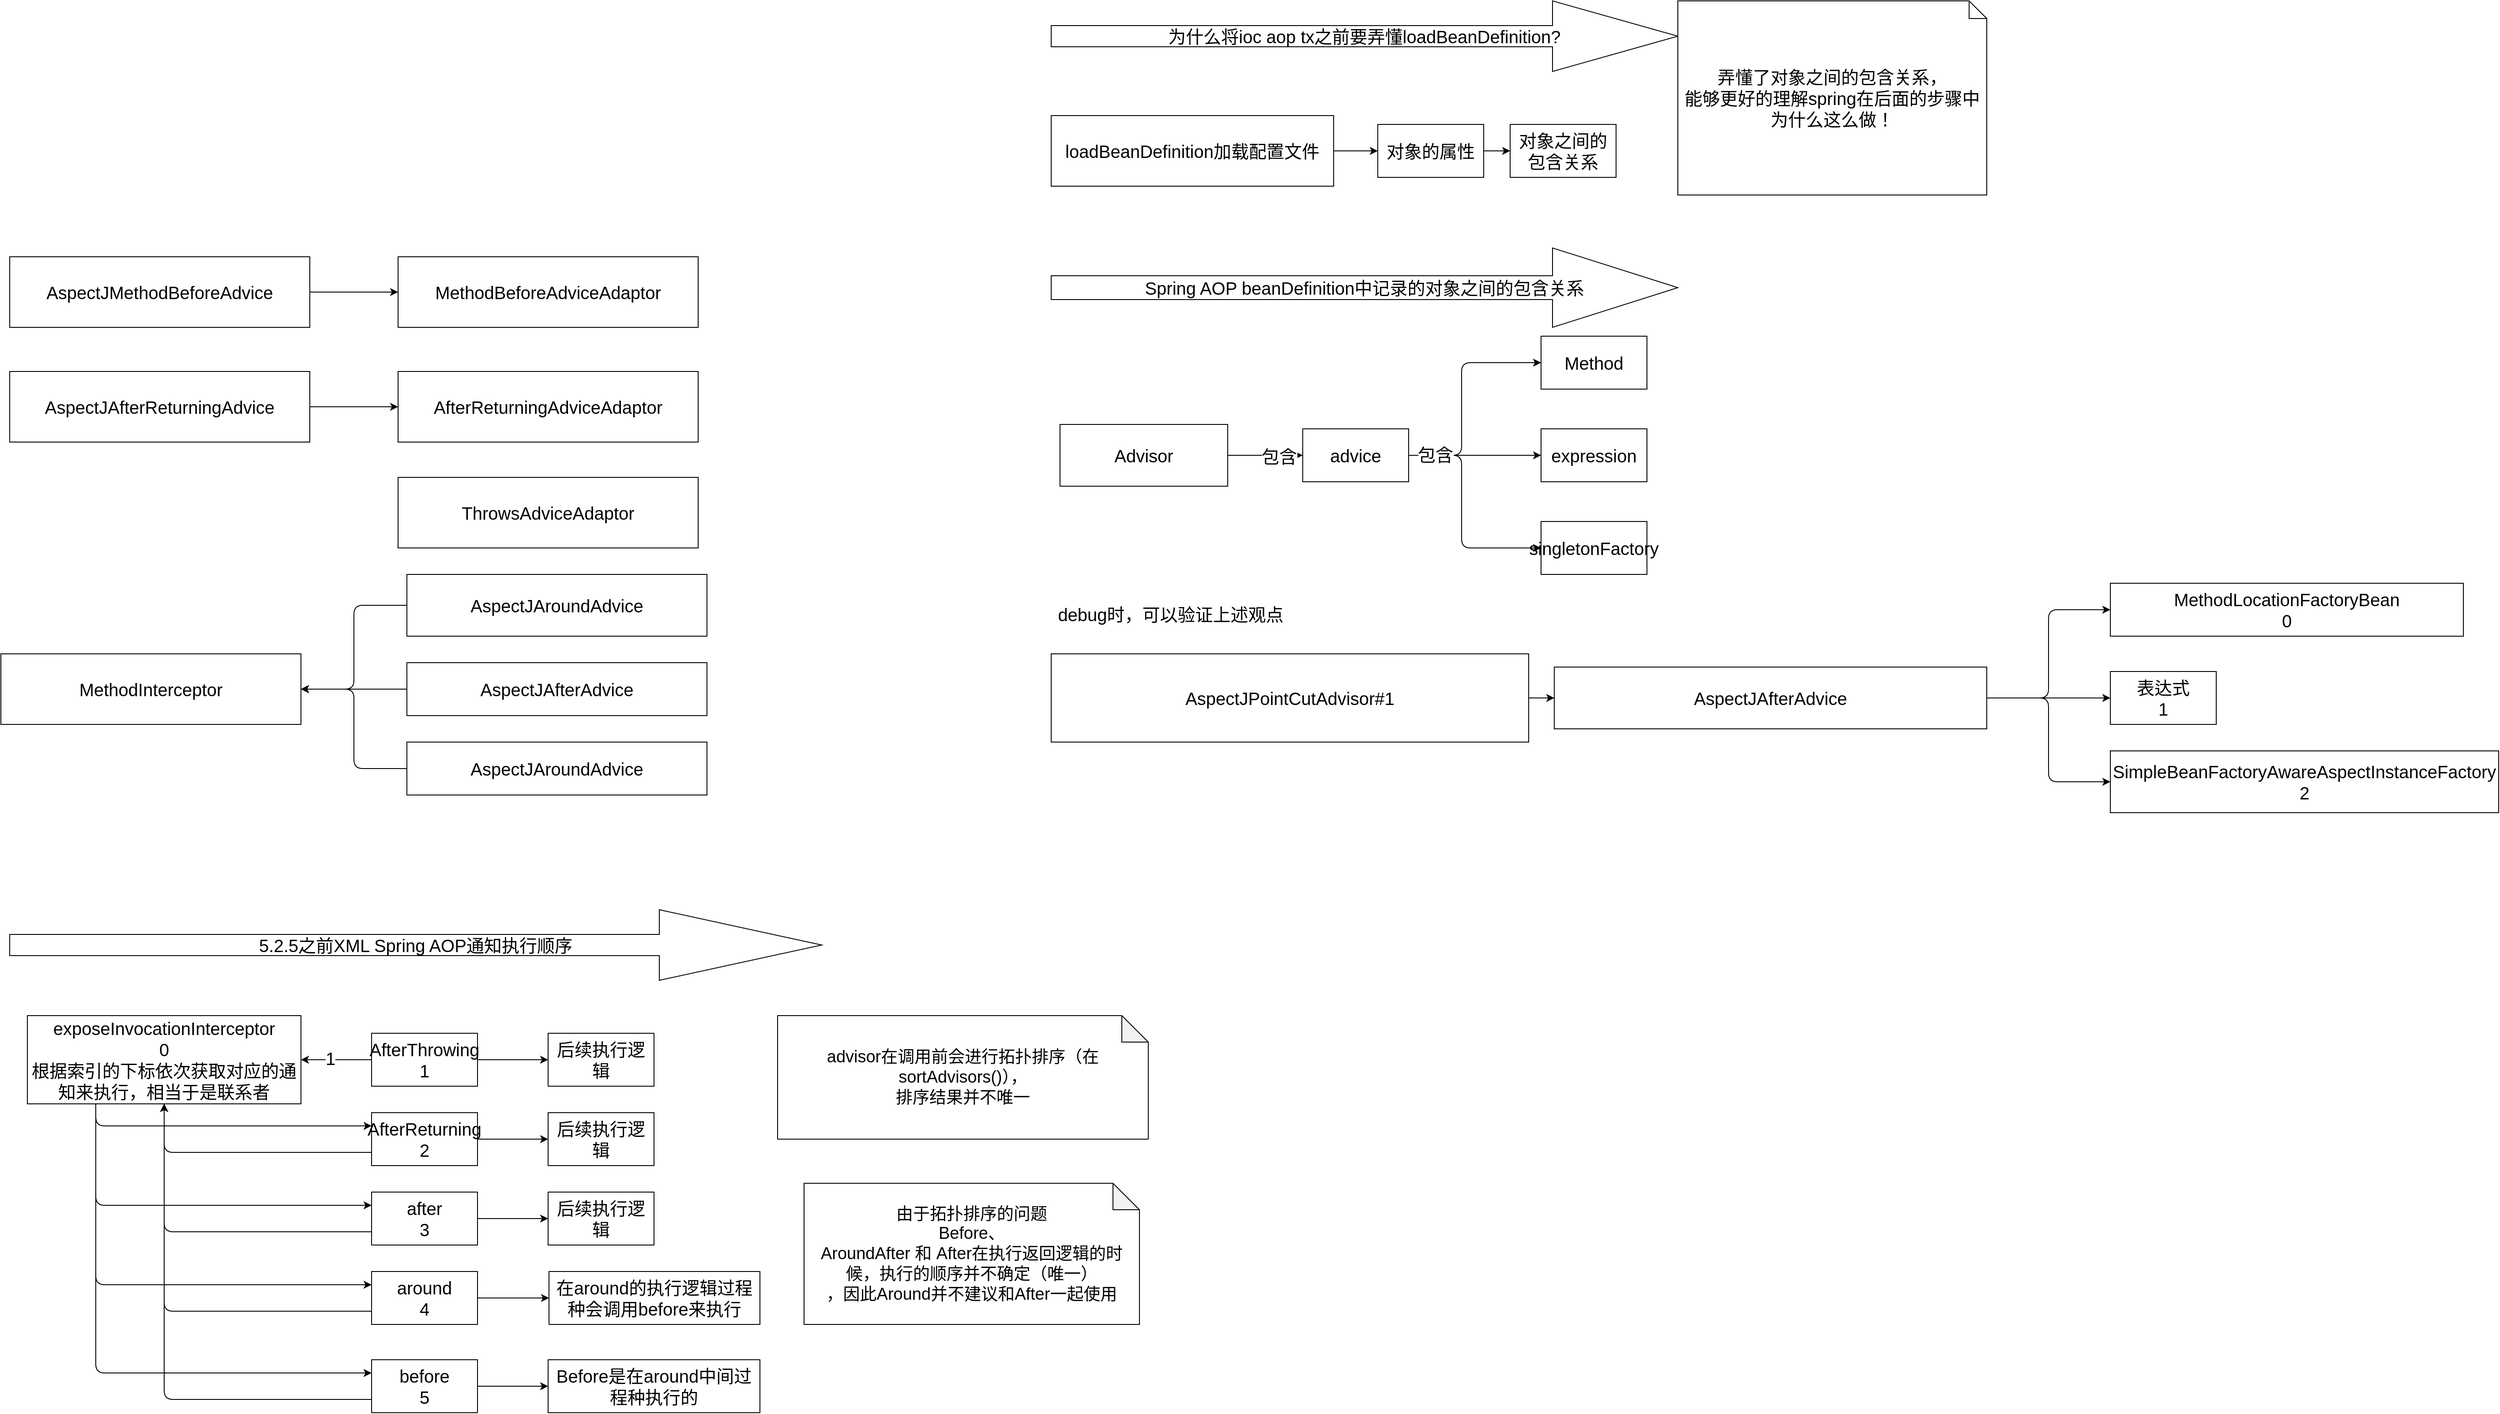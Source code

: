 <mxfile>
    <diagram id="cVBjXVy2VlV7Nv37EaGf" name="Page-1">
        <mxGraphModel dx="1587" dy="917" grid="1" gridSize="10" guides="1" tooltips="1" connect="1" arrows="1" fold="1" page="1" pageScale="1" pageWidth="10000000" pageHeight="10000000" math="0" shadow="0">
            <root>
                <mxCell id="0"/>
                <mxCell id="1" parent="0"/>
                <mxCell id="2" value="MethodBeforeAdviceAdaptor" style="whiteSpace=wrap;html=1;fontSize=20;" parent="1" vertex="1">
                    <mxGeometry x="540" y="330" width="340" height="80" as="geometry"/>
                </mxCell>
                <mxCell id="3" value="AfterReturningAdviceAdaptor" style="whiteSpace=wrap;html=1;fontSize=20;" parent="1" vertex="1">
                    <mxGeometry x="540" y="460" width="340" height="80" as="geometry"/>
                </mxCell>
                <mxCell id="4" value="ThrowsAdviceAdaptor" style="whiteSpace=wrap;html=1;fontSize=20;" parent="1" vertex="1">
                    <mxGeometry x="540" y="580" width="340" height="80" as="geometry"/>
                </mxCell>
                <mxCell id="7" value="MethodInterceptor" style="whiteSpace=wrap;html=1;fontSize=20;" parent="1" vertex="1">
                    <mxGeometry x="90" y="780" width="340" height="80" as="geometry"/>
                </mxCell>
                <mxCell id="21" style="edgeStyle=elbowEdgeStyle;html=1;exitX=0;exitY=0.5;exitDx=0;exitDy=0;entryX=1;entryY=0.5;entryDx=0;entryDy=0;fontSize=20;" parent="1" source="8" target="7" edge="1">
                    <mxGeometry relative="1" as="geometry"/>
                </mxCell>
                <mxCell id="8" value="AspectJAroundAdvice" style="whiteSpace=wrap;html=1;fontSize=20;" parent="1" vertex="1">
                    <mxGeometry x="550" y="690" width="340" height="70" as="geometry"/>
                </mxCell>
                <mxCell id="20" style="edgeStyle=elbowEdgeStyle;html=1;exitX=0;exitY=0.5;exitDx=0;exitDy=0;fontSize=20;" parent="1" source="9" target="7" edge="1">
                    <mxGeometry relative="1" as="geometry"/>
                </mxCell>
                <mxCell id="9" value="AspectJAfterAdvice" style="whiteSpace=wrap;html=1;fontSize=20;" parent="1" vertex="1">
                    <mxGeometry x="550" y="790" width="340" height="60" as="geometry"/>
                </mxCell>
                <mxCell id="22" style="edgeStyle=elbowEdgeStyle;html=1;exitX=0;exitY=0.5;exitDx=0;exitDy=0;fontSize=20;" parent="1" source="10" target="7" edge="1">
                    <mxGeometry relative="1" as="geometry"/>
                </mxCell>
                <mxCell id="10" value="AspectJAroundAdvice" style="whiteSpace=wrap;html=1;fontSize=20;" parent="1" vertex="1">
                    <mxGeometry x="550" y="880" width="340" height="60" as="geometry"/>
                </mxCell>
                <mxCell id="14" value="" style="edgeStyle=none;html=1;fontSize=20;" parent="1" source="12" target="2" edge="1">
                    <mxGeometry relative="1" as="geometry"/>
                </mxCell>
                <mxCell id="12" value="AspectJMethodBeforeAdvice" style="whiteSpace=wrap;html=1;fontSize=20;" parent="1" vertex="1">
                    <mxGeometry x="100" y="330" width="340" height="80" as="geometry"/>
                </mxCell>
                <mxCell id="15" value="" style="edgeStyle=none;html=1;fontSize=20;" parent="1" source="13" target="3" edge="1">
                    <mxGeometry relative="1" as="geometry"/>
                </mxCell>
                <mxCell id="13" value="AspectJAfterReturningAdvice" style="whiteSpace=wrap;html=1;fontSize=20;" parent="1" vertex="1">
                    <mxGeometry x="100" y="460" width="340" height="80" as="geometry"/>
                </mxCell>
                <mxCell id="45" style="edgeStyle=orthogonalEdgeStyle;html=1;exitX=0.25;exitY=1;exitDx=0;exitDy=0;entryX=0;entryY=0.25;entryDx=0;entryDy=0;fontSize=20;" parent="1" source="23" target="40" edge="1">
                    <mxGeometry relative="1" as="geometry"/>
                </mxCell>
                <mxCell id="49" style="edgeStyle=orthogonalEdgeStyle;html=1;exitX=0.25;exitY=1;exitDx=0;exitDy=0;entryX=0;entryY=0.25;entryDx=0;entryDy=0;fontSize=20;" parent="1" source="23" target="46" edge="1">
                    <mxGeometry relative="1" as="geometry"/>
                </mxCell>
                <mxCell id="53" style="edgeStyle=orthogonalEdgeStyle;html=1;exitX=0.25;exitY=1;exitDx=0;exitDy=0;entryX=0;entryY=0.25;entryDx=0;entryDy=0;fontSize=20;" parent="1" source="23" target="50" edge="1">
                    <mxGeometry relative="1" as="geometry"/>
                </mxCell>
                <mxCell id="55" style="edgeStyle=orthogonalEdgeStyle;html=1;exitX=0.25;exitY=1;exitDx=0;exitDy=0;entryX=0;entryY=0.25;entryDx=0;entryDy=0;fontSize=20;" parent="1" source="23" target="24" edge="1">
                    <mxGeometry relative="1" as="geometry"/>
                </mxCell>
                <mxCell id="23" value="exposeInvocationInterceptor&lt;br&gt;0&lt;br&gt;根据索引的下标依次获取对应的通知来执行，相当于是联系者" style="whiteSpace=wrap;html=1;fontSize=20;" parent="1" vertex="1">
                    <mxGeometry x="120" y="1190" width="310" height="100" as="geometry"/>
                </mxCell>
                <mxCell id="37" value="" style="edgeStyle=orthogonalEdgeStyle;html=1;fontSize=20;" parent="1" source="24" target="36" edge="1">
                    <mxGeometry relative="1" as="geometry"/>
                </mxCell>
                <mxCell id="56" style="edgeStyle=orthogonalEdgeStyle;html=1;exitX=0;exitY=0.75;exitDx=0;exitDy=0;entryX=0.5;entryY=1;entryDx=0;entryDy=0;fontSize=20;" parent="1" source="24" target="23" edge="1">
                    <mxGeometry relative="1" as="geometry"/>
                </mxCell>
                <mxCell id="24" value="AfterReturning&lt;br&gt;2" style="whiteSpace=wrap;html=1;fontSize=20;" parent="1" vertex="1">
                    <mxGeometry x="510" y="1300" width="120" height="60" as="geometry"/>
                </mxCell>
                <mxCell id="35" value="" style="edgeStyle=orthogonalEdgeStyle;html=1;fontSize=20;" parent="1" source="26" target="34" edge="1">
                    <mxGeometry relative="1" as="geometry"/>
                </mxCell>
                <mxCell id="57" value="" style="edgeStyle=orthogonalEdgeStyle;html=1;fontSize=20;" parent="1" source="26" target="23" edge="1">
                    <mxGeometry relative="1" as="geometry"/>
                </mxCell>
                <mxCell id="58" value="1" style="edgeLabel;html=1;align=center;verticalAlign=middle;resizable=0;points=[];fontSize=20;" parent="57" vertex="1" connectable="0">
                    <mxGeometry x="0.187" y="-2" relative="1" as="geometry">
                        <mxPoint as="offset"/>
                    </mxGeometry>
                </mxCell>
                <mxCell id="26" value="AfterThrowing&lt;br&gt;1" style="whiteSpace=wrap;html=1;fontSize=20;" parent="1" vertex="1">
                    <mxGeometry x="510" y="1210" width="120" height="60" as="geometry"/>
                </mxCell>
                <mxCell id="27" value="5.2.5之前XML Spring AOP通知执行顺序" style="shape=singleArrow;whiteSpace=wrap;html=1;fontSize=20;" parent="1" vertex="1">
                    <mxGeometry x="100" y="1070" width="920" height="80" as="geometry"/>
                </mxCell>
                <mxCell id="34" value="后续执行逻辑" style="whiteSpace=wrap;html=1;fontSize=20;" parent="1" vertex="1">
                    <mxGeometry x="710" y="1210" width="120" height="60" as="geometry"/>
                </mxCell>
                <mxCell id="36" value="&lt;span&gt;后续执行逻辑&lt;/span&gt;" style="whiteSpace=wrap;html=1;fontSize=20;" parent="1" vertex="1">
                    <mxGeometry x="710" y="1300" width="120" height="60" as="geometry"/>
                </mxCell>
                <mxCell id="42" style="edgeStyle=orthogonalEdgeStyle;html=1;exitX=0;exitY=0.75;exitDx=0;exitDy=0;entryX=0.5;entryY=1;entryDx=0;entryDy=0;fontSize=20;" parent="1" source="40" target="23" edge="1">
                    <mxGeometry relative="1" as="geometry"/>
                </mxCell>
                <mxCell id="62" value="" style="edgeStyle=orthogonalEdgeStyle;html=1;fontSize=20;" parent="1" source="40" target="59" edge="1">
                    <mxGeometry relative="1" as="geometry"/>
                </mxCell>
                <mxCell id="40" value="after&lt;br&gt;3" style="whiteSpace=wrap;html=1;fontSize=20;" parent="1" vertex="1">
                    <mxGeometry x="510" y="1390" width="120" height="60" as="geometry"/>
                </mxCell>
                <mxCell id="48" style="edgeStyle=orthogonalEdgeStyle;html=1;exitX=0;exitY=0.75;exitDx=0;exitDy=0;entryX=0.5;entryY=1;entryDx=0;entryDy=0;fontSize=20;" parent="1" source="46" target="23" edge="1">
                    <mxGeometry relative="1" as="geometry"/>
                </mxCell>
                <mxCell id="63" value="" style="edgeStyle=orthogonalEdgeStyle;html=1;fontSize=20;" parent="1" source="46" target="60" edge="1">
                    <mxGeometry relative="1" as="geometry"/>
                </mxCell>
                <mxCell id="46" value="around&lt;br&gt;4" style="whiteSpace=wrap;html=1;fontSize=20;" parent="1" vertex="1">
                    <mxGeometry x="510" y="1480" width="120" height="60" as="geometry"/>
                </mxCell>
                <mxCell id="54" style="edgeStyle=orthogonalEdgeStyle;html=1;exitX=0;exitY=0.75;exitDx=0;exitDy=0;fontSize=20;" parent="1" source="50" target="23" edge="1">
                    <mxGeometry relative="1" as="geometry"/>
                </mxCell>
                <mxCell id="64" value="" style="edgeStyle=orthogonalEdgeStyle;html=1;fontSize=20;" parent="1" source="50" target="61" edge="1">
                    <mxGeometry relative="1" as="geometry"/>
                </mxCell>
                <mxCell id="50" value="before&lt;br&gt;5" style="whiteSpace=wrap;html=1;fontSize=20;" parent="1" vertex="1">
                    <mxGeometry x="510" y="1580" width="120" height="60" as="geometry"/>
                </mxCell>
                <mxCell id="59" value="&lt;span&gt;后续执行逻辑&lt;/span&gt;" style="whiteSpace=wrap;html=1;fontSize=20;" parent="1" vertex="1">
                    <mxGeometry x="710" y="1390" width="120" height="60" as="geometry"/>
                </mxCell>
                <mxCell id="60" value="在around的执行逻辑过程种会调用before来执行" style="whiteSpace=wrap;html=1;fontSize=20;" parent="1" vertex="1">
                    <mxGeometry x="711" y="1480" width="239" height="60" as="geometry"/>
                </mxCell>
                <mxCell id="61" value="&lt;span&gt;Before是在around中间过程种执行的&lt;/span&gt;" style="whiteSpace=wrap;html=1;fontSize=20;" parent="1" vertex="1">
                    <mxGeometry x="710" y="1580" width="240" height="60" as="geometry"/>
                </mxCell>
                <mxCell id="67" value="" style="edgeStyle=orthogonalEdgeStyle;html=1;fontSize=20;" parent="1" source="65" target="66" edge="1">
                    <mxGeometry relative="1" as="geometry"/>
                </mxCell>
                <mxCell id="75" value="包含" style="edgeLabel;html=1;align=center;verticalAlign=middle;resizable=0;points=[];fontSize=20;" parent="67" vertex="1" connectable="0">
                    <mxGeometry x="0.357" y="-1" relative="1" as="geometry">
                        <mxPoint as="offset"/>
                    </mxGeometry>
                </mxCell>
                <mxCell id="65" value="Advisor" style="whiteSpace=wrap;html=1;fontSize=20;" parent="1" vertex="1">
                    <mxGeometry x="1290" y="520" width="190" height="70" as="geometry"/>
                </mxCell>
                <mxCell id="69" value="" style="edgeStyle=elbowEdgeStyle;html=1;fontSize=20;" parent="1" target="68" edge="1">
                    <mxGeometry relative="1" as="geometry">
                        <mxPoint x="1655" y="555" as="sourcePoint"/>
                    </mxGeometry>
                </mxCell>
                <mxCell id="71" value="" style="edgeStyle=elbowEdgeStyle;html=1;fontSize=20;" parent="1" target="70" edge="1">
                    <mxGeometry relative="1" as="geometry">
                        <mxPoint x="1655" y="555" as="sourcePoint"/>
                    </mxGeometry>
                </mxCell>
                <mxCell id="73" style="edgeStyle=elbowEdgeStyle;html=1;exitX=1;exitY=0.5;exitDx=0;exitDy=0;fontSize=20;" parent="1" target="72" edge="1">
                    <mxGeometry relative="1" as="geometry">
                        <mxPoint x="1655" y="555" as="sourcePoint"/>
                    </mxGeometry>
                </mxCell>
                <mxCell id="76" value="包含" style="edgeLabel;html=1;align=center;verticalAlign=middle;resizable=0;points=[];fontSize=20;" parent="73" vertex="1" connectable="0">
                    <mxGeometry x="-0.579" y="1" relative="1" as="geometry">
                        <mxPoint as="offset"/>
                    </mxGeometry>
                </mxCell>
                <mxCell id="66" value="advice" style="whiteSpace=wrap;html=1;fontSize=20;" parent="1" vertex="1">
                    <mxGeometry x="1565" y="525" width="120" height="60" as="geometry"/>
                </mxCell>
                <mxCell id="68" value="Method" style="whiteSpace=wrap;html=1;fontSize=20;" parent="1" vertex="1">
                    <mxGeometry x="1835" y="420" width="120" height="60" as="geometry"/>
                </mxCell>
                <mxCell id="70" value="expression" style="whiteSpace=wrap;html=1;fontSize=20;" parent="1" vertex="1">
                    <mxGeometry x="1835" y="525" width="120" height="60" as="geometry"/>
                </mxCell>
                <mxCell id="72" value="singletonFactory" style="whiteSpace=wrap;html=1;fontSize=20;" parent="1" vertex="1">
                    <mxGeometry x="1835" y="630" width="120" height="60" as="geometry"/>
                </mxCell>
                <mxCell id="74" value="Spring AOP beanDefinition中记录的对象之间的包含关系" style="shape=singleArrow;whiteSpace=wrap;html=1;fontSize=20;" parent="1" vertex="1">
                    <mxGeometry x="1280" y="320" width="710" height="90" as="geometry"/>
                </mxCell>
                <mxCell id="79" value="" style="edgeStyle=elbowEdgeStyle;html=1;fontSize=20;" parent="1" source="77" target="78" edge="1">
                    <mxGeometry relative="1" as="geometry"/>
                </mxCell>
                <mxCell id="77" value="loadBeanDefinition加载配置文件" style="whiteSpace=wrap;html=1;fontSize=20;" parent="1" vertex="1">
                    <mxGeometry x="1280" y="170" width="320" height="80" as="geometry"/>
                </mxCell>
                <mxCell id="81" value="" style="edgeStyle=elbowEdgeStyle;html=1;fontSize=20;" parent="1" source="78" target="80" edge="1">
                    <mxGeometry relative="1" as="geometry"/>
                </mxCell>
                <mxCell id="78" value="对象的属性" style="whiteSpace=wrap;html=1;fontSize=20;" parent="1" vertex="1">
                    <mxGeometry x="1650" y="180" width="120" height="60" as="geometry"/>
                </mxCell>
                <mxCell id="80" value="对象之间的包含关系" style="whiteSpace=wrap;html=1;fontSize=20;" parent="1" vertex="1">
                    <mxGeometry x="1800" y="180" width="120" height="60" as="geometry"/>
                </mxCell>
                <mxCell id="82" value="为什么将ioc aop tx之前要弄懂loadBeanDefinition?" style="shape=singleArrow;whiteSpace=wrap;html=1;fontSize=20;" parent="1" vertex="1">
                    <mxGeometry x="1280" y="40" width="710" height="80" as="geometry"/>
                </mxCell>
                <mxCell id="83" value="弄懂了对象之间的包含关系，&lt;br&gt;能够更好的理解spring在后面的步骤中为什么这么做！" style="shape=note;size=20;whiteSpace=wrap;html=1;fontSize=20;" parent="1" vertex="1">
                    <mxGeometry x="1990" y="40" width="350" height="220" as="geometry"/>
                </mxCell>
                <mxCell id="86" value="" style="edgeStyle=elbowEdgeStyle;html=1;fontSize=20;" parent="1" source="84" target="85" edge="1">
                    <mxGeometry relative="1" as="geometry"/>
                </mxCell>
                <mxCell id="84" value="AspectJPointCutAdvisor#1" style="whiteSpace=wrap;html=1;fontSize=20;" parent="1" vertex="1">
                    <mxGeometry x="1280" y="780" width="541" height="100" as="geometry"/>
                </mxCell>
                <mxCell id="88" value="" style="edgeStyle=elbowEdgeStyle;html=1;fontSize=20;" parent="1" source="85" target="87" edge="1">
                    <mxGeometry relative="1" as="geometry"/>
                </mxCell>
                <mxCell id="91" style="edgeStyle=elbowEdgeStyle;html=1;exitX=1;exitY=0.5;exitDx=0;exitDy=0;entryX=0;entryY=0.5;entryDx=0;entryDy=0;fontSize=20;" parent="1" source="85" target="89" edge="1">
                    <mxGeometry relative="1" as="geometry"/>
                </mxCell>
                <mxCell id="92" style="edgeStyle=elbowEdgeStyle;html=1;exitX=1;exitY=0.5;exitDx=0;exitDy=0;fontSize=20;" parent="1" source="85" target="90" edge="1">
                    <mxGeometry relative="1" as="geometry"/>
                </mxCell>
                <mxCell id="85" value="AspectJAfterAdvice" style="whiteSpace=wrap;html=1;fontSize=20;" parent="1" vertex="1">
                    <mxGeometry x="1850" y="795" width="490" height="70" as="geometry"/>
                </mxCell>
                <mxCell id="87" value="MethodLocationFactoryBean&lt;br&gt;0" style="whiteSpace=wrap;html=1;fontSize=20;" parent="1" vertex="1">
                    <mxGeometry x="2480" y="700" width="400" height="60" as="geometry"/>
                </mxCell>
                <mxCell id="89" value="表达式&lt;br&gt;1" style="whiteSpace=wrap;html=1;fontSize=20;" parent="1" vertex="1">
                    <mxGeometry x="2480" y="800" width="120" height="60" as="geometry"/>
                </mxCell>
                <mxCell id="90" value="SimpleBeanFactoryAwareAspectInstanceFactory&lt;br&gt;2" style="whiteSpace=wrap;html=1;fontSize=20;" parent="1" vertex="1">
                    <mxGeometry x="2480" y="890" width="440" height="70" as="geometry"/>
                </mxCell>
                <mxCell id="94" value="debug时，可以验证上述观点" style="text;html=1;align=center;verticalAlign=middle;resizable=0;points=[];autosize=1;strokeColor=none;fillColor=none;fontSize=20;" parent="1" vertex="1">
                    <mxGeometry x="1280" y="720" width="270" height="30" as="geometry"/>
                </mxCell>
                <mxCell id="95" value="由于拓扑排序的问题&lt;br&gt;Before、&lt;br style=&quot;font-size: 19px&quot;&gt;AroundAfter 和 After在执行返回逻辑的时候，执行的顺序并不确定（唯一）&lt;br&gt;，因此Around并不建议和After一起使用" style="shape=note;whiteSpace=wrap;html=1;backgroundOutline=1;darkOpacity=0.05;fontSize=19;" vertex="1" parent="1">
                    <mxGeometry x="1000" y="1380" width="380" height="160" as="geometry"/>
                </mxCell>
                <mxCell id="96" value="advisor在调用前会进行拓扑排序（在sortAdvisors()），&lt;br&gt;排序结果并不唯一" style="shape=note;whiteSpace=wrap;html=1;backgroundOutline=1;darkOpacity=0.05;fontSize=19;" vertex="1" parent="1">
                    <mxGeometry x="970" y="1190" width="420" height="140" as="geometry"/>
                </mxCell>
            </root>
        </mxGraphModel>
    </diagram>
</mxfile>